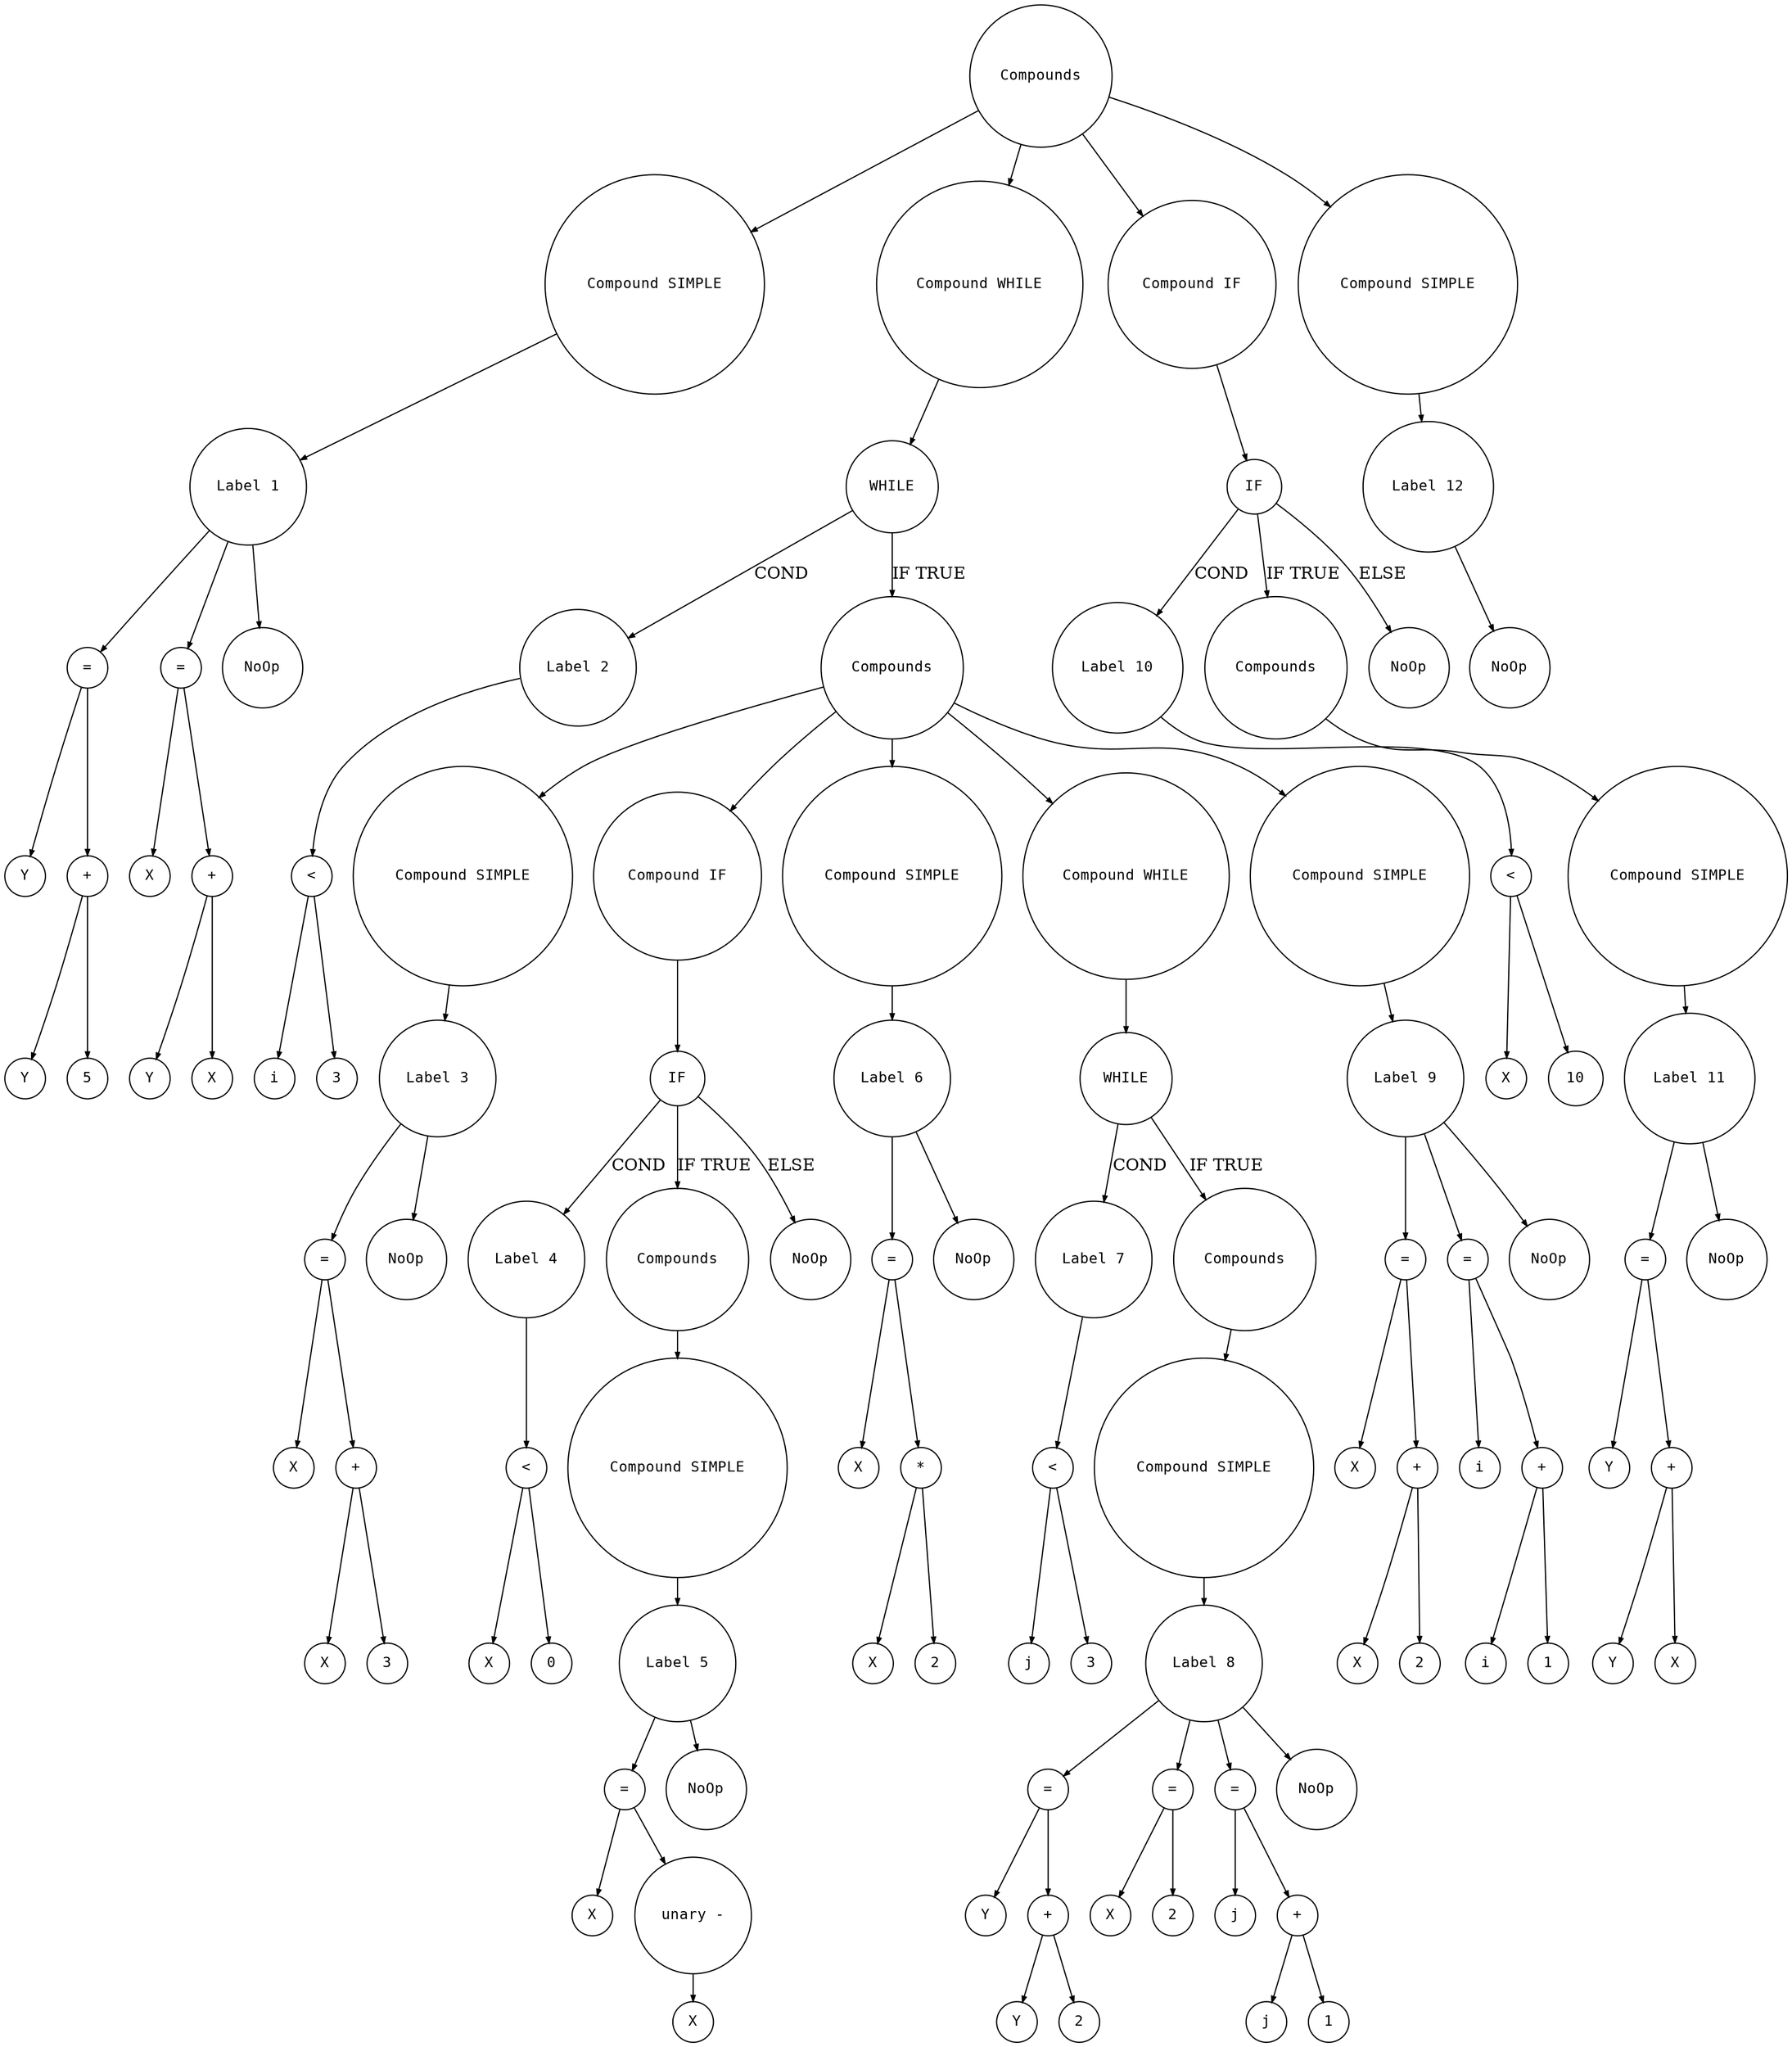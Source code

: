 digraph astgraph {
  node [shape=circle, fontsize=12, fontname="Courier", height=.1];
  ranksep=.3;
  edge [arrowsize=.5]
  node1 [label="Compounds"]
  node2 [label="Compound SIMPLE"]
  node3 [label="Label 1"]
  node4 [label="="]
  node5 [label="Y"]
  node6 [label="+"]
  node7 [label="Y"]
  node8 [label="5"]
  node6 -> node7
  node6 -> node8
  node4 -> node5
  node4 -> node6
  node3 -> node4
  node9 [label="="]
  node10 [label="X"]
  node11 [label="+"]
  node12 [label="Y"]
  node13 [label="X"]
  node11 -> node12
  node11 -> node13
  node9 -> node10
  node9 -> node11
  node3 -> node9
  node14 [label="NoOp"]
  node3 -> node14
  node2 -> node3
  node15 [label="Compound WHILE"]
  node16 [label="WHILE"]
  node17 [label="Label 2"]
  node18 [label="<"]
  node19 [label="i"]
  node20 [label="3"]
  node18 -> node19
  node18 -> node20
  node17 -> node18
  node16 -> node17 [label="COND"]
  node21 [label="Compounds"]
  node22 [label="Compound SIMPLE"]
  node23 [label="Label 3"]
  node24 [label="="]
  node25 [label="X"]
  node26 [label="+"]
  node27 [label="X"]
  node28 [label="3"]
  node26 -> node27
  node26 -> node28
  node24 -> node25
  node24 -> node26
  node23 -> node24
  node29 [label="NoOp"]
  node23 -> node29
  node22 -> node23
  node30 [label="Compound IF"]
  node31 [label="IF"]
  node32 [label="Label 4"]
  node33 [label="<"]
  node34 [label="X"]
  node35 [label="0"]
  node33 -> node34
  node33 -> node35
  node32 -> node33
  node31 -> node32 [label="COND"]
  node36 [label="Compounds"]
  node37 [label="Compound SIMPLE"]
  node38 [label="Label 5"]
  node39 [label="="]
  node40 [label="X"]
  node41 [label="unary -"]
  node42 [label="X"]
  node41 -> node42
  node39 -> node40
  node39 -> node41
  node38 -> node39
  node43 [label="NoOp"]
  node38 -> node43
  node37 -> node38
  node36 -> node37
  node31 -> node36 [label="IF TRUE"] 
  node44 [label="NoOp"]
  node31 -> node44 [label="ELSE"] 
  node30 -> node31
  node45 [label="Compound SIMPLE"]
  node46 [label="Label 6"]
  node47 [label="="]
  node48 [label="X"]
  node49 [label="*"]
  node50 [label="X"]
  node51 [label="2"]
  node49 -> node50
  node49 -> node51
  node47 -> node48
  node47 -> node49
  node46 -> node47
  node52 [label="NoOp"]
  node46 -> node52
  node45 -> node46
  node53 [label="Compound WHILE"]
  node54 [label="WHILE"]
  node55 [label="Label 7"]
  node56 [label="<"]
  node57 [label="j"]
  node58 [label="3"]
  node56 -> node57
  node56 -> node58
  node55 -> node56
  node54 -> node55 [label="COND"]
  node59 [label="Compounds"]
  node60 [label="Compound SIMPLE"]
  node61 [label="Label 8"]
  node62 [label="="]
  node63 [label="Y"]
  node64 [label="+"]
  node65 [label="Y"]
  node66 [label="2"]
  node64 -> node65
  node64 -> node66
  node62 -> node63
  node62 -> node64
  node61 -> node62
  node67 [label="="]
  node68 [label="X"]
  node69 [label="2"]
  node67 -> node68
  node67 -> node69
  node61 -> node67
  node70 [label="="]
  node71 [label="j"]
  node72 [label="+"]
  node73 [label="j"]
  node74 [label="1"]
  node72 -> node73
  node72 -> node74
  node70 -> node71
  node70 -> node72
  node61 -> node70
  node75 [label="NoOp"]
  node61 -> node75
  node60 -> node61
  node59 -> node60
  node54 -> node59 [label="IF TRUE"] 
  node53 -> node54
  node76 [label="Compound SIMPLE"]
  node77 [label="Label 9"]
  node78 [label="="]
  node79 [label="X"]
  node80 [label="+"]
  node81 [label="X"]
  node82 [label="2"]
  node80 -> node81
  node80 -> node82
  node78 -> node79
  node78 -> node80
  node77 -> node78
  node83 [label="="]
  node84 [label="i"]
  node85 [label="+"]
  node86 [label="i"]
  node87 [label="1"]
  node85 -> node86
  node85 -> node87
  node83 -> node84
  node83 -> node85
  node77 -> node83
  node88 [label="NoOp"]
  node77 -> node88
  node76 -> node77
  node21 -> node22
  node21 -> node30
  node21 -> node45
  node21 -> node53
  node21 -> node76
  node16 -> node21 [label="IF TRUE"] 
  node15 -> node16
  node89 [label="Compound IF"]
  node90 [label="IF"]
  node91 [label="Label 10"]
  node92 [label="<"]
  node93 [label="X"]
  node94 [label="10"]
  node92 -> node93
  node92 -> node94
  node91 -> node92
  node90 -> node91 [label="COND"]
  node95 [label="Compounds"]
  node96 [label="Compound SIMPLE"]
  node97 [label="Label 11"]
  node98 [label="="]
  node99 [label="Y"]
  node100 [label="+"]
  node101 [label="Y"]
  node102 [label="X"]
  node100 -> node101
  node100 -> node102
  node98 -> node99
  node98 -> node100
  node97 -> node98
  node103 [label="NoOp"]
  node97 -> node103
  node96 -> node97
  node95 -> node96
  node90 -> node95 [label="IF TRUE"] 
  node104 [label="NoOp"]
  node90 -> node104 [label="ELSE"] 
  node89 -> node90
  node105 [label="Compound SIMPLE"]
  node106 [label="Label 12"]
  node107 [label="NoOp"]
  node106 -> node107
  node105 -> node106
  node1 -> node2
  node1 -> node15
  node1 -> node89
  node1 -> node105
}